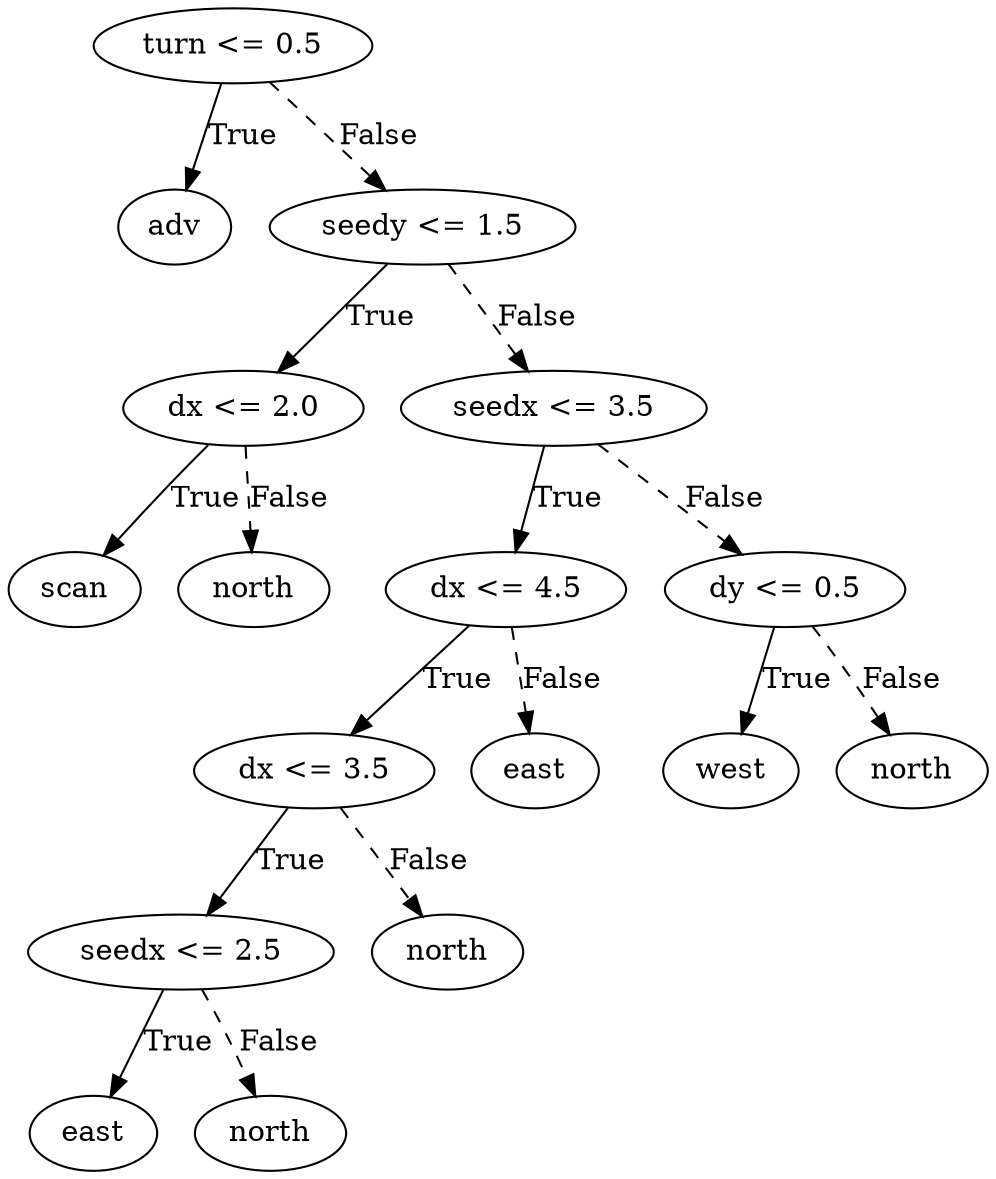 digraph {
0 [label="turn <= 0.5"];
1 [label="adv"];
0 -> 1 [label="True"];
2 [label="seedy <= 1.5"];
3 [label="dx <= 2.0"];
4 [label="scan"];
3 -> 4 [label="True"];
5 [label="north"];
3 -> 5 [style="dashed", label="False"];
2 -> 3 [label="True"];
6 [label="seedx <= 3.5"];
7 [label="dx <= 4.5"];
8 [label="dx <= 3.5"];
9 [label="seedx <= 2.5"];
10 [label="east"];
9 -> 10 [label="True"];
11 [label="north"];
9 -> 11 [style="dashed", label="False"];
8 -> 9 [label="True"];
12 [label="north"];
8 -> 12 [style="dashed", label="False"];
7 -> 8 [label="True"];
13 [label="east"];
7 -> 13 [style="dashed", label="False"];
6 -> 7 [label="True"];
14 [label="dy <= 0.5"];
15 [label="west"];
14 -> 15 [label="True"];
16 [label="north"];
14 -> 16 [style="dashed", label="False"];
6 -> 14 [style="dashed", label="False"];
2 -> 6 [style="dashed", label="False"];
0 -> 2 [style="dashed", label="False"];

}